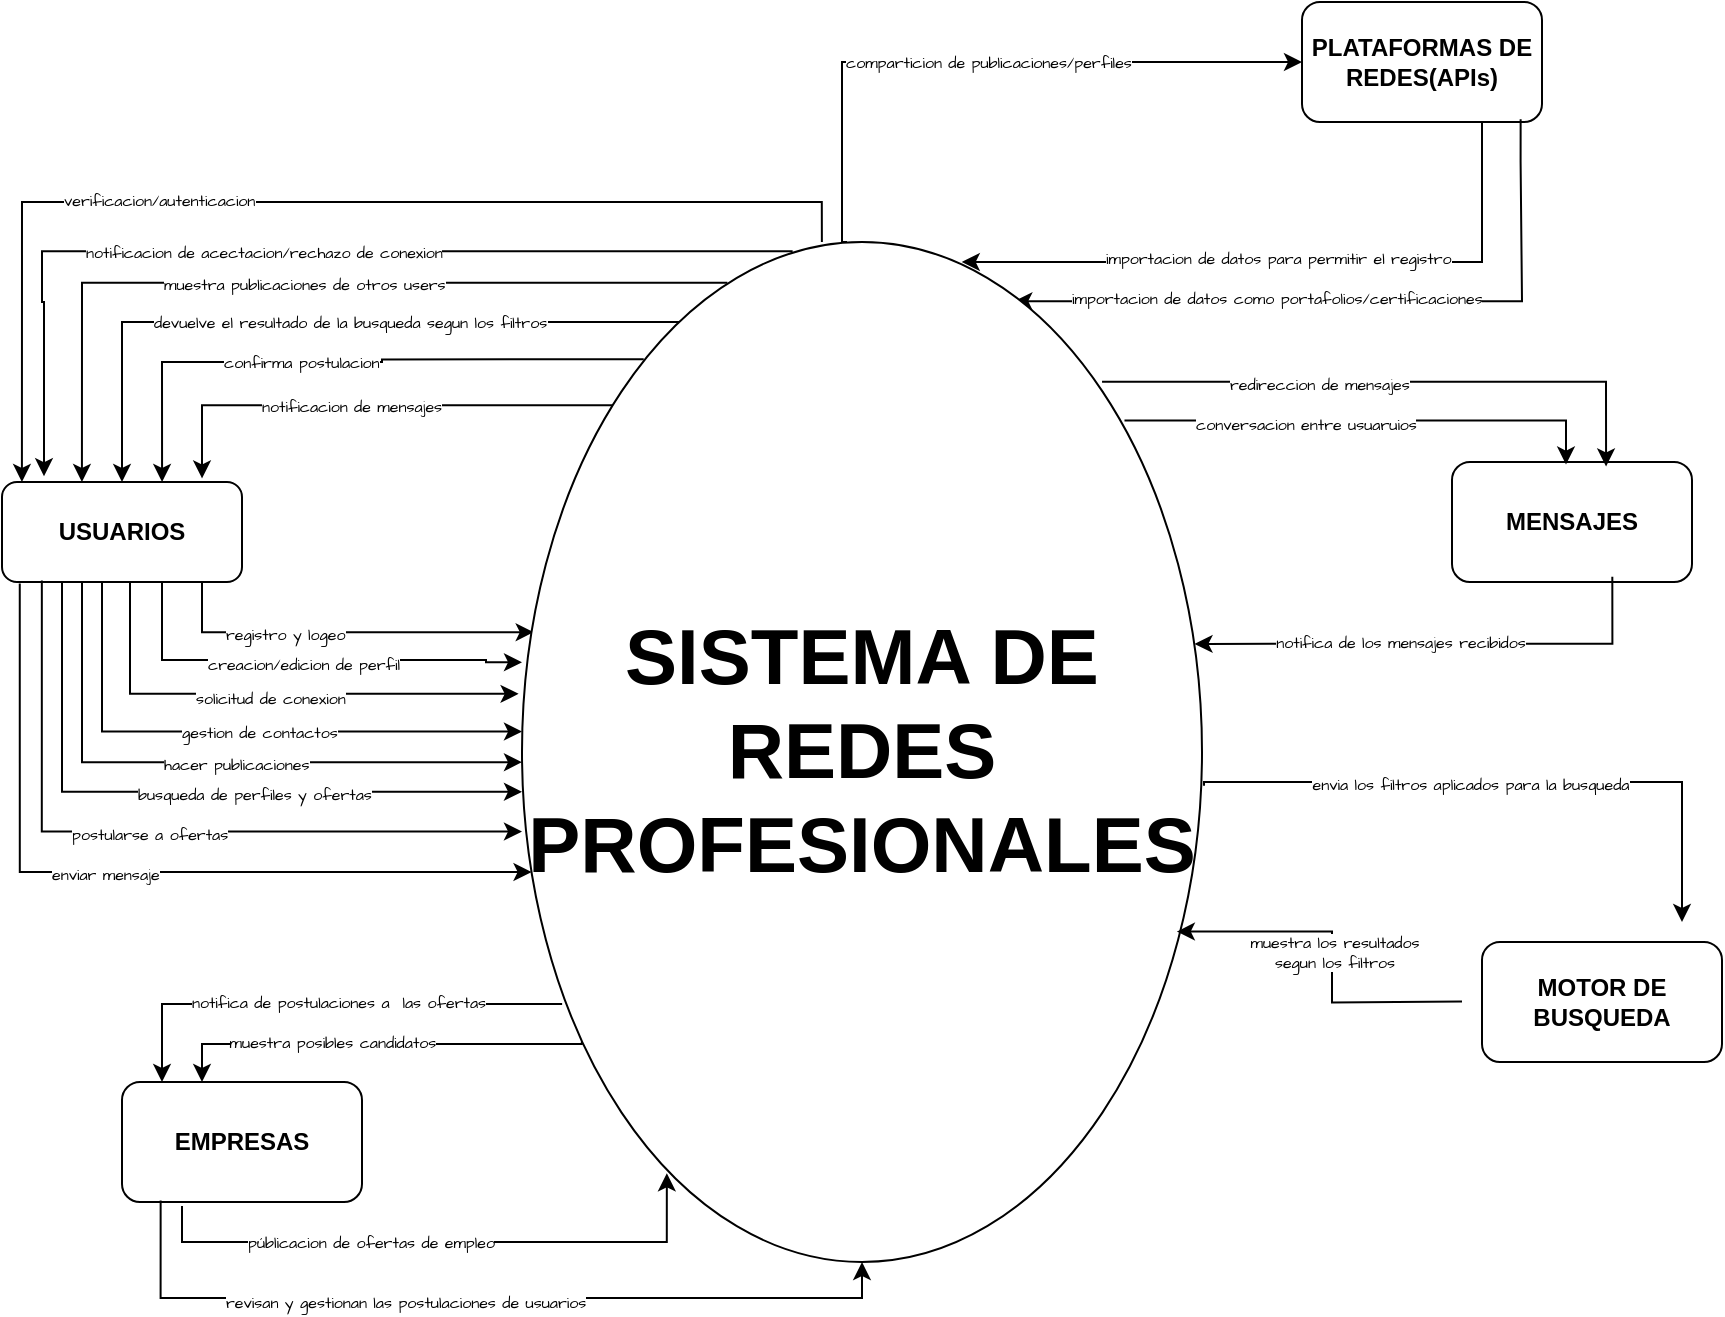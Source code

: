 <mxfile version="24.7.8">
  <diagram name="Página-1" id="K5WQDo86sfcIV-j8yQaw">
    <mxGraphModel dx="125" dy="534" grid="1" gridSize="10" guides="1" tooltips="1" connect="1" arrows="1" fold="1" page="0" pageScale="1" pageWidth="850" pageHeight="600" math="0" shadow="0">
      <root>
        <mxCell id="0" />
        <mxCell id="1" parent="0" />
        <mxCell id="BCOhU2G1JXM69rmLW3HZ-59" value="" style="edgeStyle=orthogonalEdgeStyle;rounded=0;hachureGap=4;orthogonalLoop=1;jettySize=auto;html=1;fontFamily=Architects Daughter;fontSource=https%3A%2F%2Ffonts.googleapis.com%2Fcss%3Ffamily%3DArchitects%2BDaughter;entryX=0.5;entryY=0;entryDx=0;entryDy=0;" edge="1" parent="1" source="BCOhU2G1JXM69rmLW3HZ-101" target="BCOhU2G1JXM69rmLW3HZ-5">
          <mxGeometry relative="1" as="geometry">
            <mxPoint x="740.32" y="460" as="sourcePoint" />
            <mxPoint x="500" y="530" as="targetPoint" />
            <Array as="points">
              <mxPoint x="500" y="460" />
            </Array>
          </mxGeometry>
        </mxCell>
        <mxCell id="BCOhU2G1JXM69rmLW3HZ-60" value="&lt;font style=&quot;font-size: 8px;&quot;&gt;devuelve el resultado de la busqueda segun los filtros&lt;/font&gt;" style="edgeLabel;html=1;align=left;verticalAlign=middle;resizable=0;points=[];sketch=1;hachureGap=4;jiggle=2;curveFitting=1;fontFamily=Architects Daughter;fontSource=https%3A%2F%2Ffonts.googleapis.com%2Fcss%3Ffamily%3DArchitects%2BDaughter;fontSize=8;" vertex="1" connectable="0" parent="BCOhU2G1JXM69rmLW3HZ-59">
          <mxGeometry x="0.162" y="-1" relative="1" as="geometry">
            <mxPoint x="-56" y="1" as="offset" />
          </mxGeometry>
        </mxCell>
        <mxCell id="BCOhU2G1JXM69rmLW3HZ-32" value="" style="edgeStyle=orthogonalEdgeStyle;rounded=0;hachureGap=4;orthogonalLoop=1;jettySize=auto;html=1;fontFamily=Architects Daughter;fontSource=https%3A%2F%2Ffonts.googleapis.com%2Fcss%3Ffamily%3DArchitects%2BDaughter;entryX=0.099;entryY=0.188;entryDx=0;entryDy=0;entryPerimeter=0;" edge="1" parent="1">
          <mxGeometry relative="1" as="geometry">
            <mxPoint x="550.02" y="580" as="sourcePoint" />
            <mxPoint x="705.86" y="615.08" as="targetPoint" />
            <Array as="points">
              <mxPoint x="540.02" y="580" />
              <mxPoint x="540.02" y="615" />
            </Array>
          </mxGeometry>
        </mxCell>
        <mxCell id="BCOhU2G1JXM69rmLW3HZ-37" value="&lt;div style=&quot;&quot;&gt;&lt;font style=&quot;font-size: 8px;&quot;&gt;registro y logeo&lt;/font&gt;&lt;/div&gt;" style="edgeLabel;html=1;align=left;verticalAlign=middle;resizable=0;points=[];sketch=1;hachureGap=4;jiggle=2;curveFitting=1;fontFamily=Architects Daughter;fontSource=https%3A%2F%2Ffonts.googleapis.com%2Fcss%3Ffamily%3DArchitects%2BDaughter;" vertex="1" connectable="0" parent="BCOhU2G1JXM69rmLW3HZ-32">
          <mxGeometry x="0.079" y="-1" relative="1" as="geometry">
            <mxPoint x="-59" y="-1" as="offset" />
          </mxGeometry>
        </mxCell>
        <mxCell id="BCOhU2G1JXM69rmLW3HZ-5" value="&lt;b&gt;USUARIOS&lt;/b&gt;" style="rounded=1;whiteSpace=wrap;html=1;" vertex="1" parent="1">
          <mxGeometry x="440" y="540" width="120" height="50" as="geometry" />
        </mxCell>
        <mxCell id="BCOhU2G1JXM69rmLW3HZ-6" value="&lt;b&gt;EMPRESAS&lt;/b&gt;" style="rounded=1;whiteSpace=wrap;html=1;" vertex="1" parent="1">
          <mxGeometry x="500" y="840" width="120" height="60" as="geometry" />
        </mxCell>
        <mxCell id="BCOhU2G1JXM69rmLW3HZ-7" value="&lt;b&gt;PLATAFORMAS DE REDES(APIs)&lt;/b&gt;" style="rounded=1;whiteSpace=wrap;html=1;" vertex="1" parent="1">
          <mxGeometry x="1090" y="300" width="120" height="60" as="geometry" />
        </mxCell>
        <mxCell id="BCOhU2G1JXM69rmLW3HZ-8" value="&lt;b&gt;MENSAJES&lt;/b&gt;" style="rounded=1;whiteSpace=wrap;html=1;" vertex="1" parent="1">
          <mxGeometry x="1165" y="530" width="120" height="60" as="geometry" />
        </mxCell>
        <mxCell id="BCOhU2G1JXM69rmLW3HZ-9" value="&lt;b&gt;MOTOR DE BUSQUEDA&lt;/b&gt;" style="rounded=1;whiteSpace=wrap;html=1;" vertex="1" parent="1">
          <mxGeometry x="1180" y="770" width="120" height="60" as="geometry" />
        </mxCell>
        <mxCell id="BCOhU2G1JXM69rmLW3HZ-38" value="" style="edgeStyle=orthogonalEdgeStyle;rounded=0;hachureGap=4;orthogonalLoop=1;jettySize=auto;html=1;fontFamily=Architects Daughter;fontSource=https%3A%2F%2Ffonts.googleapis.com%2Fcss%3Ffamily%3DArchitects%2BDaughter;entryX=0;entryY=0.412;entryDx=0;entryDy=0;entryPerimeter=0;" edge="1" parent="1" target="BCOhU2G1JXM69rmLW3HZ-101">
          <mxGeometry relative="1" as="geometry">
            <mxPoint x="520" y="590" as="sourcePoint" />
            <mxPoint x="681.92" y="630" as="targetPoint" />
            <Array as="points">
              <mxPoint x="520" y="629" />
              <mxPoint x="682" y="629" />
              <mxPoint x="682" y="630" />
            </Array>
          </mxGeometry>
        </mxCell>
        <mxCell id="BCOhU2G1JXM69rmLW3HZ-40" value="&lt;font style=&quot;font-size: 8px;&quot;&gt;creacion/edicion de perfil&lt;/font&gt;" style="edgeLabel;html=1;align=left;verticalAlign=middle;resizable=0;points=[];sketch=1;hachureGap=4;jiggle=2;curveFitting=1;fontFamily=Architects Daughter;fontSource=https%3A%2F%2Ffonts.googleapis.com%2Fcss%3Ffamily%3DArchitects%2BDaughter;" vertex="1" connectable="0" parent="BCOhU2G1JXM69rmLW3HZ-38">
          <mxGeometry x="0.159" y="-1" relative="1" as="geometry">
            <mxPoint x="-68" as="offset" />
          </mxGeometry>
        </mxCell>
        <mxCell id="BCOhU2G1JXM69rmLW3HZ-41" value="" style="edgeStyle=orthogonalEdgeStyle;rounded=0;hachureGap=4;orthogonalLoop=1;jettySize=auto;html=1;fontFamily=Architects Daughter;fontSource=https%3A%2F%2Ffonts.googleapis.com%2Fcss%3Ffamily%3DArchitects%2BDaughter;exitX=0.131;exitY=0.989;exitDx=0;exitDy=0;exitPerimeter=0;entryX=-0.005;entryY=0.443;entryDx=0;entryDy=0;entryPerimeter=0;" edge="1" parent="1" target="BCOhU2G1JXM69rmLW3HZ-101">
          <mxGeometry relative="1" as="geometry">
            <mxPoint x="500" y="590" as="sourcePoint" />
            <mxPoint x="690" y="646" as="targetPoint" />
            <Array as="points">
              <mxPoint x="504" y="590" />
              <mxPoint x="504" y="646" />
            </Array>
          </mxGeometry>
        </mxCell>
        <mxCell id="BCOhU2G1JXM69rmLW3HZ-44" value="&lt;font style=&quot;font-size: 8px;&quot;&gt;solicitud de conexion&lt;/font&gt;" style="edgeLabel;html=1;align=left;verticalAlign=middle;resizable=0;points=[];sketch=1;hachureGap=4;jiggle=2;curveFitting=1;fontFamily=Architects Daughter;fontSource=https%3A%2F%2Ffonts.googleapis.com%2Fcss%3Ffamily%3DArchitects%2BDaughter;" vertex="1" connectable="0" parent="BCOhU2G1JXM69rmLW3HZ-41">
          <mxGeometry x="0.249" y="-1" relative="1" as="geometry">
            <mxPoint x="-68" as="offset" />
          </mxGeometry>
        </mxCell>
        <mxCell id="BCOhU2G1JXM69rmLW3HZ-45" value="" style="edgeStyle=orthogonalEdgeStyle;rounded=0;hachureGap=4;orthogonalLoop=1;jettySize=auto;html=1;fontFamily=Architects Daughter;fontSource=https%3A%2F%2Ffonts.googleapis.com%2Fcss%3Ffamily%3DArchitects%2BDaughter;entryX=0;entryY=0.48;entryDx=0;entryDy=0;entryPerimeter=0;" edge="1" parent="1" target="BCOhU2G1JXM69rmLW3HZ-101">
          <mxGeometry relative="1" as="geometry">
            <mxPoint x="490" y="590" as="sourcePoint" />
            <mxPoint x="655.849" y="665.027" as="targetPoint" />
            <Array as="points">
              <mxPoint x="490" y="665" />
            </Array>
          </mxGeometry>
        </mxCell>
        <mxCell id="BCOhU2G1JXM69rmLW3HZ-47" value="&lt;font style=&quot;font-size: 8px;&quot;&gt;gestion de contactos&lt;/font&gt;" style="edgeLabel;html=1;align=left;verticalAlign=middle;resizable=0;points=[];sketch=1;hachureGap=4;jiggle=2;curveFitting=1;fontFamily=Architects Daughter;fontSource=https%3A%2F%2Ffonts.googleapis.com%2Fcss%3Ffamily%3DArchitects%2BDaughter;" vertex="1" connectable="0" parent="BCOhU2G1JXM69rmLW3HZ-45">
          <mxGeometry x="0.299" y="1" relative="1" as="geometry">
            <mxPoint x="-72" as="offset" />
          </mxGeometry>
        </mxCell>
        <mxCell id="BCOhU2G1JXM69rmLW3HZ-48" value="" style="edgeStyle=orthogonalEdgeStyle;rounded=0;hachureGap=4;orthogonalLoop=1;jettySize=auto;html=1;fontFamily=Architects Daughter;fontSource=https%3A%2F%2Ffonts.googleapis.com%2Fcss%3Ffamily%3DArchitects%2BDaughter;entryX=0;entryY=0.51;entryDx=0;entryDy=0;entryPerimeter=0;" edge="1" parent="1" target="BCOhU2G1JXM69rmLW3HZ-101">
          <mxGeometry relative="1" as="geometry">
            <mxPoint x="490" y="590" as="sourcePoint" />
            <mxPoint x="657.572" y="680.027" as="targetPoint" />
            <Array as="points">
              <mxPoint x="480" y="590" />
              <mxPoint x="480" y="680" />
            </Array>
          </mxGeometry>
        </mxCell>
        <mxCell id="BCOhU2G1JXM69rmLW3HZ-49" value="&lt;font style=&quot;font-size: 8px;&quot;&gt;hacer publicaciones&lt;/font&gt;" style="edgeLabel;html=1;align=left;verticalAlign=middle;resizable=0;points=[];sketch=1;hachureGap=4;jiggle=2;curveFitting=1;fontFamily=Architects Daughter;fontSource=https%3A%2F%2Ffonts.googleapis.com%2Fcss%3Ffamily%3DArchitects%2BDaughter;" vertex="1" connectable="0" parent="BCOhU2G1JXM69rmLW3HZ-48">
          <mxGeometry x="0.378" relative="1" as="geometry">
            <mxPoint x="-81" as="offset" />
          </mxGeometry>
        </mxCell>
        <mxCell id="BCOhU2G1JXM69rmLW3HZ-50" value="" style="edgeStyle=orthogonalEdgeStyle;rounded=0;hachureGap=4;orthogonalLoop=1;jettySize=auto;html=1;fontFamily=Architects Daughter;fontSource=https%3A%2F%2Ffonts.googleapis.com%2Fcss%3Ffamily%3DArchitects%2BDaughter;entryX=0;entryY=0.539;entryDx=0;entryDy=0;entryPerimeter=0;" edge="1" parent="1" target="BCOhU2G1JXM69rmLW3HZ-101">
          <mxGeometry relative="1" as="geometry">
            <mxPoint x="470" y="590" as="sourcePoint" />
            <mxPoint x="663.363" y="695.0" as="targetPoint" />
            <Array as="points">
              <mxPoint x="470" y="695" />
            </Array>
          </mxGeometry>
        </mxCell>
        <mxCell id="BCOhU2G1JXM69rmLW3HZ-51" value="&lt;font style=&quot;font-size: 8px;&quot;&gt;busqueda de perfiles y ofertas&lt;/font&gt;" style="edgeLabel;html=1;align=left;verticalAlign=middle;resizable=0;points=[];sketch=1;hachureGap=4;jiggle=2;curveFitting=1;fontFamily=Architects Daughter;fontSource=https%3A%2F%2Ffonts.googleapis.com%2Fcss%3Ffamily%3DArchitects%2BDaughter;" vertex="1" connectable="0" parent="BCOhU2G1JXM69rmLW3HZ-50">
          <mxGeometry x="0.397" relative="1" as="geometry">
            <mxPoint x="-93" as="offset" />
          </mxGeometry>
        </mxCell>
        <mxCell id="BCOhU2G1JXM69rmLW3HZ-61" value="" style="edgeStyle=orthogonalEdgeStyle;rounded=0;hachureGap=4;orthogonalLoop=1;jettySize=auto;html=1;fontFamily=Architects Daughter;fontSource=https%3A%2F%2Ffonts.googleapis.com%2Fcss%3Ffamily%3DArchitects%2BDaughter;endArrow=classic;endFill=1;entryX=0.837;entryY=-0.037;entryDx=0;entryDy=0;entryPerimeter=0;exitX=0.144;exitY=0.16;exitDx=0;exitDy=0;exitPerimeter=0;" edge="1" parent="1" source="BCOhU2G1JXM69rmLW3HZ-101" target="BCOhU2G1JXM69rmLW3HZ-5">
          <mxGeometry relative="1" as="geometry">
            <mxPoint x="730" y="500" as="sourcePoint" />
            <mxPoint x="540" y="530" as="targetPoint" />
            <Array as="points">
              <mxPoint x="540" y="502" />
              <mxPoint x="540" y="538" />
            </Array>
          </mxGeometry>
        </mxCell>
        <mxCell id="BCOhU2G1JXM69rmLW3HZ-62" value="notificacion de mensajes" style="edgeLabel;html=1;align=left;verticalAlign=middle;resizable=0;points=[];sketch=1;hachureGap=4;jiggle=2;curveFitting=1;fontFamily=Architects Daughter;fontSource=https%3A%2F%2Ffonts.googleapis.com%2Fcss%3Ffamily%3DArchitects%2BDaughter;fontSize=8;" vertex="1" connectable="0" parent="BCOhU2G1JXM69rmLW3HZ-61">
          <mxGeometry x="0.162" y="-1" relative="1" as="geometry">
            <mxPoint x="-38" y="1" as="offset" />
          </mxGeometry>
        </mxCell>
        <mxCell id="BCOhU2G1JXM69rmLW3HZ-52" value="" style="edgeStyle=orthogonalEdgeStyle;rounded=0;hachureGap=4;orthogonalLoop=1;jettySize=auto;html=1;fontFamily=Architects Daughter;fontSource=https%3A%2F%2Ffonts.googleapis.com%2Fcss%3Ffamily%3DArchitects%2BDaughter;entryX=0;entryY=0.578;entryDx=0;entryDy=0;entryPerimeter=0;exitX=0.166;exitY=0.984;exitDx=0;exitDy=0;exitPerimeter=0;" edge="1" parent="1" source="BCOhU2G1JXM69rmLW3HZ-5" target="BCOhU2G1JXM69rmLW3HZ-101">
          <mxGeometry relative="1" as="geometry">
            <mxPoint x="460" y="680" as="sourcePoint" />
            <mxPoint x="690" y="715" as="targetPoint" />
            <Array as="points">
              <mxPoint x="460" y="715" />
            </Array>
          </mxGeometry>
        </mxCell>
        <mxCell id="BCOhU2G1JXM69rmLW3HZ-55" value="postularse a ofertas" style="edgeLabel;html=1;align=left;verticalAlign=middle;resizable=0;points=[];sketch=1;hachureGap=4;jiggle=2;curveFitting=1;fontFamily=Architects Daughter;fontSource=https%3A%2F%2Ffonts.googleapis.com%2Fcss%3Ffamily%3DArchitects%2BDaughter;fontSize=8;" vertex="1" connectable="0" parent="BCOhU2G1JXM69rmLW3HZ-52">
          <mxGeometry x="0.162" y="-1" relative="1" as="geometry">
            <mxPoint x="-74" as="offset" />
          </mxGeometry>
        </mxCell>
        <mxCell id="BCOhU2G1JXM69rmLW3HZ-65" value="" style="edgeStyle=orthogonalEdgeStyle;rounded=0;hachureGap=4;orthogonalLoop=1;jettySize=auto;html=1;fontFamily=Architects Daughter;fontSource=https%3A%2F%2Ffonts.googleapis.com%2Fcss%3Ffamily%3DArchitects%2BDaughter;endArrow=classic;endFill=1;entryX=0.667;entryY=0;entryDx=0;entryDy=0;entryPerimeter=0;exitX=0.179;exitY=0.115;exitDx=0;exitDy=0;exitPerimeter=0;" edge="1" parent="1" source="BCOhU2G1JXM69rmLW3HZ-101" target="BCOhU2G1JXM69rmLW3HZ-5">
          <mxGeometry relative="1" as="geometry">
            <mxPoint x="700" y="480" as="sourcePoint" />
            <mxPoint x="520" y="510" as="targetPoint" />
            <Array as="points">
              <mxPoint x="630" y="479" />
              <mxPoint x="630" y="480" />
              <mxPoint x="520" y="480" />
            </Array>
          </mxGeometry>
        </mxCell>
        <mxCell id="BCOhU2G1JXM69rmLW3HZ-66" value="confirma postulacion" style="edgeLabel;html=1;align=left;verticalAlign=middle;resizable=0;points=[];sketch=1;hachureGap=4;jiggle=2;curveFitting=1;fontFamily=Architects Daughter;fontSource=https%3A%2F%2Ffonts.googleapis.com%2Fcss%3Ffamily%3DArchitects%2BDaughter;fontSize=8;" vertex="1" connectable="0" parent="BCOhU2G1JXM69rmLW3HZ-65">
          <mxGeometry x="0.162" y="-1" relative="1" as="geometry">
            <mxPoint x="-38" y="1" as="offset" />
          </mxGeometry>
        </mxCell>
        <mxCell id="BCOhU2G1JXM69rmLW3HZ-67" value="" style="edgeStyle=orthogonalEdgeStyle;rounded=0;hachureGap=4;orthogonalLoop=1;jettySize=auto;html=1;fontFamily=Architects Daughter;fontSource=https%3A%2F%2Ffonts.googleapis.com%2Fcss%3Ffamily%3DArchitects%2BDaughter;endArrow=classic;endFill=1;exitX=0.302;exitY=0.04;exitDx=0;exitDy=0;exitPerimeter=0;entryX=0.333;entryY=0;entryDx=0;entryDy=0;entryPerimeter=0;" edge="1" parent="1" source="BCOhU2G1JXM69rmLW3HZ-101" target="BCOhU2G1JXM69rmLW3HZ-5">
          <mxGeometry relative="1" as="geometry">
            <mxPoint x="660" y="440" as="sourcePoint" />
            <mxPoint x="480" y="530" as="targetPoint" />
            <Array as="points">
              <mxPoint x="480" y="440" />
            </Array>
          </mxGeometry>
        </mxCell>
        <mxCell id="BCOhU2G1JXM69rmLW3HZ-68" value="muestra publicaciones de otros users" style="edgeLabel;html=1;align=left;verticalAlign=middle;resizable=0;points=[];sketch=1;hachureGap=4;jiggle=2;curveFitting=1;fontFamily=Architects Daughter;fontSource=https%3A%2F%2Ffonts.googleapis.com%2Fcss%3Ffamily%3DArchitects%2BDaughter;fontSize=8;" vertex="1" connectable="0" parent="BCOhU2G1JXM69rmLW3HZ-67">
          <mxGeometry x="0.162" y="-1" relative="1" as="geometry">
            <mxPoint x="-38" y="1" as="offset" />
          </mxGeometry>
        </mxCell>
        <mxCell id="BCOhU2G1JXM69rmLW3HZ-69" value="" style="edgeStyle=orthogonalEdgeStyle;rounded=0;hachureGap=4;orthogonalLoop=1;jettySize=auto;html=1;fontFamily=Architects Daughter;fontSource=https%3A%2F%2Ffonts.googleapis.com%2Fcss%3Ffamily%3DArchitects%2BDaughter;endArrow=classic;endFill=1;exitX=0.398;exitY=0.009;exitDx=0;exitDy=0;exitPerimeter=0;entryX=0.175;entryY=-0.058;entryDx=0;entryDy=0;entryPerimeter=0;" edge="1" parent="1" source="BCOhU2G1JXM69rmLW3HZ-101" target="BCOhU2G1JXM69rmLW3HZ-5">
          <mxGeometry relative="1" as="geometry">
            <mxPoint x="680" y="420" as="sourcePoint" />
            <mxPoint x="460" y="450" as="targetPoint" />
            <Array as="points">
              <mxPoint x="460" y="425" />
              <mxPoint x="460" y="450" />
              <mxPoint x="461" y="450" />
            </Array>
          </mxGeometry>
        </mxCell>
        <mxCell id="BCOhU2G1JXM69rmLW3HZ-70" value="notificacion de acectacion/rechazo de conexion" style="edgeLabel;html=1;align=left;verticalAlign=middle;resizable=0;points=[];sketch=1;hachureGap=4;jiggle=2;curveFitting=1;fontFamily=Architects Daughter;fontSource=https%3A%2F%2Ffonts.googleapis.com%2Fcss%3Ffamily%3DArchitects%2BDaughter;fontSize=8;" vertex="1" connectable="0" parent="BCOhU2G1JXM69rmLW3HZ-69">
          <mxGeometry x="0.162" y="-1" relative="1" as="geometry">
            <mxPoint x="-71" y="1" as="offset" />
          </mxGeometry>
        </mxCell>
        <mxCell id="BCOhU2G1JXM69rmLW3HZ-71" value="" style="edgeStyle=orthogonalEdgeStyle;rounded=0;hachureGap=4;orthogonalLoop=1;jettySize=auto;html=1;fontFamily=Architects Daughter;fontSource=https%3A%2F%2Ffonts.googleapis.com%2Fcss%3Ffamily%3DArchitects%2BDaughter;endArrow=classic;endFill=1;entryX=0.083;entryY=0;entryDx=0;entryDy=0;entryPerimeter=0;exitX=0.441;exitY=0;exitDx=0;exitDy=0;exitPerimeter=0;" edge="1" parent="1" source="BCOhU2G1JXM69rmLW3HZ-101" target="BCOhU2G1JXM69rmLW3HZ-5">
          <mxGeometry relative="1" as="geometry">
            <mxPoint x="770" y="410" as="sourcePoint" />
            <mxPoint x="450" y="530" as="targetPoint" />
          </mxGeometry>
        </mxCell>
        <mxCell id="BCOhU2G1JXM69rmLW3HZ-72" value="verificacion/autenticacion" style="edgeLabel;html=1;align=left;verticalAlign=middle;resizable=0;points=[];sketch=1;hachureGap=4;jiggle=2;curveFitting=1;fontFamily=Architects Daughter;fontSource=https%3A%2F%2Ffonts.googleapis.com%2Fcss%3Ffamily%3DArchitects%2BDaughter;fontSize=8;" vertex="1" connectable="0" parent="BCOhU2G1JXM69rmLW3HZ-71">
          <mxGeometry x="0.162" y="-1" relative="1" as="geometry">
            <mxPoint x="-75" as="offset" />
          </mxGeometry>
        </mxCell>
        <mxCell id="BCOhU2G1JXM69rmLW3HZ-74" value="" style="edgeStyle=orthogonalEdgeStyle;rounded=0;hachureGap=4;orthogonalLoop=1;jettySize=auto;html=1;fontFamily=Architects Daughter;fontSource=https%3A%2F%2Ffonts.googleapis.com%2Fcss%3Ffamily%3DArchitects%2BDaughter;endArrow=classic;endFill=1;exitX=0.059;exitY=0.747;exitDx=0;exitDy=0;exitPerimeter=0;" edge="1" parent="1" source="BCOhU2G1JXM69rmLW3HZ-101">
          <mxGeometry relative="1" as="geometry">
            <mxPoint x="700" y="800" as="sourcePoint" />
            <mxPoint x="520" y="840" as="targetPoint" />
            <Array as="points">
              <mxPoint x="520" y="801" />
            </Array>
          </mxGeometry>
        </mxCell>
        <mxCell id="BCOhU2G1JXM69rmLW3HZ-75" value="&lt;font style=&quot;font-size: 8px;&quot;&gt;notifica de postulaciones a&amp;nbsp; las ofertas&lt;/font&gt;" style="edgeLabel;html=1;align=center;verticalAlign=middle;resizable=0;points=[];sketch=1;hachureGap=4;jiggle=2;curveFitting=1;fontFamily=Architects Daughter;fontSource=https%3A%2F%2Ffonts.googleapis.com%2Fcss%3Ffamily%3DArchitects%2BDaughter;fontSize=8;" vertex="1" connectable="0" parent="BCOhU2G1JXM69rmLW3HZ-74">
          <mxGeometry x="0.162" y="-1" relative="1" as="geometry">
            <mxPoint x="27" as="offset" />
          </mxGeometry>
        </mxCell>
        <mxCell id="BCOhU2G1JXM69rmLW3HZ-76" value="" style="edgeStyle=orthogonalEdgeStyle;rounded=0;hachureGap=4;orthogonalLoop=1;jettySize=auto;html=1;fontFamily=Architects Daughter;fontSource=https%3A%2F%2Ffonts.googleapis.com%2Fcss%3Ffamily%3DArchitects%2BDaughter;endArrow=classic;endFill=1;exitX=0.088;exitY=0.784;exitDx=0;exitDy=0;exitPerimeter=0;" edge="1" parent="1" source="BCOhU2G1JXM69rmLW3HZ-101">
          <mxGeometry relative="1" as="geometry">
            <mxPoint x="720" y="820" as="sourcePoint" />
            <mxPoint x="540" y="840" as="targetPoint" />
            <Array as="points">
              <mxPoint x="730" y="821" />
              <mxPoint x="540" y="821" />
            </Array>
          </mxGeometry>
        </mxCell>
        <mxCell id="BCOhU2G1JXM69rmLW3HZ-77" value="muestra posibles candidatos" style="edgeLabel;html=1;align=center;verticalAlign=middle;resizable=0;points=[];sketch=1;hachureGap=4;jiggle=2;curveFitting=1;fontFamily=Architects Daughter;fontSource=https%3A%2F%2Ffonts.googleapis.com%2Fcss%3Ffamily%3DArchitects%2BDaughter;fontSize=8;" vertex="1" connectable="0" parent="BCOhU2G1JXM69rmLW3HZ-76">
          <mxGeometry x="0.162" y="-1" relative="1" as="geometry">
            <mxPoint x="-4" as="offset" />
          </mxGeometry>
        </mxCell>
        <mxCell id="BCOhU2G1JXM69rmLW3HZ-82" value="" style="edgeStyle=orthogonalEdgeStyle;rounded=0;hachureGap=4;orthogonalLoop=1;jettySize=auto;html=1;fontFamily=Architects Daughter;fontSource=https%3A%2F%2Ffonts.googleapis.com%2Fcss%3Ffamily%3DArchitects%2BDaughter;endArrow=classic;endFill=1;entryX=0.213;entryY=0.913;entryDx=0;entryDy=0;entryPerimeter=0;" edge="1" parent="1" target="BCOhU2G1JXM69rmLW3HZ-101">
          <mxGeometry relative="1" as="geometry">
            <mxPoint x="530" y="902" as="sourcePoint" />
            <mxPoint x="730" y="920" as="targetPoint" />
            <Array as="points">
              <mxPoint x="530" y="920" />
              <mxPoint x="772" y="920" />
            </Array>
          </mxGeometry>
        </mxCell>
        <mxCell id="BCOhU2G1JXM69rmLW3HZ-83" value="públicacion de ofertas de empleo" style="edgeLabel;html=1;align=left;verticalAlign=middle;resizable=0;points=[];sketch=1;hachureGap=4;jiggle=2;curveFitting=1;fontFamily=Architects Daughter;fontSource=https%3A%2F%2Ffonts.googleapis.com%2Fcss%3Ffamily%3DArchitects%2BDaughter;fontSize=8;" vertex="1" connectable="0" parent="BCOhU2G1JXM69rmLW3HZ-82">
          <mxGeometry x="0.162" y="-1" relative="1" as="geometry">
            <mxPoint x="-123" y="-1" as="offset" />
          </mxGeometry>
        </mxCell>
        <mxCell id="BCOhU2G1JXM69rmLW3HZ-90" value="" style="edgeStyle=orthogonalEdgeStyle;rounded=0;hachureGap=4;orthogonalLoop=1;jettySize=auto;html=1;fontFamily=Architects Daughter;fontSource=https%3A%2F%2Ffonts.googleapis.com%2Fcss%3Ffamily%3DArchitects%2BDaughter;endArrow=classic;endFill=1;entryX=0;entryY=0.333;entryDx=0;entryDy=0;entryPerimeter=0;exitX=0.478;exitY=0;exitDx=0;exitDy=0;exitPerimeter=0;" edge="1" parent="1" source="BCOhU2G1JXM69rmLW3HZ-101">
          <mxGeometry relative="1" as="geometry">
            <mxPoint x="860" y="400" as="sourcePoint" />
            <mxPoint x="1090" y="330" as="targetPoint" />
            <Array as="points">
              <mxPoint x="860" y="420" />
              <mxPoint x="860" y="330" />
            </Array>
          </mxGeometry>
        </mxCell>
        <mxCell id="BCOhU2G1JXM69rmLW3HZ-94" value="comparticion de publicaciones/perfiles" style="edgeLabel;html=1;align=left;verticalAlign=middle;resizable=0;points=[];sketch=1;hachureGap=4;jiggle=2;curveFitting=1;fontFamily=Architects Daughter;fontSource=https%3A%2F%2Ffonts.googleapis.com%2Fcss%3Ffamily%3DArchitects%2BDaughter;fontSize=8;" vertex="1" connectable="0" parent="BCOhU2G1JXM69rmLW3HZ-90">
          <mxGeometry x="0.042" y="-1" relative="1" as="geometry">
            <mxPoint x="-75" y="-1" as="offset" />
          </mxGeometry>
        </mxCell>
        <mxCell id="BCOhU2G1JXM69rmLW3HZ-97" value="" style="edgeStyle=orthogonalEdgeStyle;rounded=0;hachureGap=4;orthogonalLoop=1;jettySize=auto;html=1;fontFamily=Architects Daughter;fontSource=https%3A%2F%2Ffonts.googleapis.com%2Fcss%3Ffamily%3DArchitects%2BDaughter;endArrow=classic;endFill=1;" edge="1" parent="1">
          <mxGeometry relative="1" as="geometry">
            <mxPoint x="1180" y="360" as="sourcePoint" />
            <mxPoint x="919.881" y="430.0" as="targetPoint" />
            <Array as="points">
              <mxPoint x="1180" y="360" />
              <mxPoint x="1180" y="430" />
            </Array>
          </mxGeometry>
        </mxCell>
        <mxCell id="BCOhU2G1JXM69rmLW3HZ-98" value="importacion de datos para permitir el registro" style="edgeLabel;html=1;align=left;verticalAlign=middle;resizable=0;points=[];sketch=1;hachureGap=4;jiggle=2;curveFitting=1;fontFamily=Architects Daughter;fontSource=https%3A%2F%2Ffonts.googleapis.com%2Fcss%3Ffamily%3DArchitects%2BDaughter;fontSize=8;" vertex="1" connectable="0" parent="BCOhU2G1JXM69rmLW3HZ-97">
          <mxGeometry x="0.042" y="-1" relative="1" as="geometry">
            <mxPoint x="-88" y="-1" as="offset" />
          </mxGeometry>
        </mxCell>
        <mxCell id="BCOhU2G1JXM69rmLW3HZ-99" value="" style="edgeStyle=orthogonalEdgeStyle;rounded=0;hachureGap=4;orthogonalLoop=1;jettySize=auto;html=1;fontFamily=Architects Daughter;fontSource=https%3A%2F%2Ffonts.googleapis.com%2Fcss%3Ffamily%3DArchitects%2BDaughter;endArrow=classic;endFill=1;exitX=0.911;exitY=0.978;exitDx=0;exitDy=0;exitPerimeter=0;entryX=0.724;entryY=0.058;entryDx=0;entryDy=0;entryPerimeter=0;" edge="1" parent="1" source="BCOhU2G1JXM69rmLW3HZ-7" target="BCOhU2G1JXM69rmLW3HZ-101">
          <mxGeometry relative="1" as="geometry">
            <mxPoint x="1200" y="380" as="sourcePoint" />
            <mxPoint x="960.602" y="450.0" as="targetPoint" />
            <Array as="points">
              <mxPoint x="1199" y="380" />
              <mxPoint x="1200" y="380" />
              <mxPoint x="1200" y="450" />
            </Array>
          </mxGeometry>
        </mxCell>
        <mxCell id="BCOhU2G1JXM69rmLW3HZ-100" value="importacion de datos como portafolios/certificaciones" style="edgeLabel;html=1;align=left;verticalAlign=middle;resizable=0;points=[];sketch=1;hachureGap=4;jiggle=2;curveFitting=1;fontFamily=Architects Daughter;fontSource=https%3A%2F%2Ffonts.googleapis.com%2Fcss%3Ffamily%3DArchitects%2BDaughter;fontSize=8;" vertex="1" connectable="0" parent="BCOhU2G1JXM69rmLW3HZ-99">
          <mxGeometry x="0.042" y="-1" relative="1" as="geometry">
            <mxPoint x="-139" y="-1" as="offset" />
          </mxGeometry>
        </mxCell>
        <mxCell id="BCOhU2G1JXM69rmLW3HZ-101" value="&lt;h1&gt;&lt;font size=&quot;1&quot; face=&quot;Helvetica&quot; style=&quot;&quot;&gt;&lt;b style=&quot;font-size: 39px;&quot;&gt;SISTEMA DE REDES PROFESIONALES&lt;/b&gt;&lt;/font&gt;&lt;/h1&gt;" style="ellipse;whiteSpace=wrap;html=1;hachureGap=4;fontFamily=Architects Daughter;fontSource=https%3A%2F%2Ffonts.googleapis.com%2Fcss%3Ffamily%3DArchitects%2BDaughter;" vertex="1" parent="1">
          <mxGeometry x="700" y="420" width="340" height="510" as="geometry" />
        </mxCell>
        <mxCell id="BCOhU2G1JXM69rmLW3HZ-106" value="" style="edgeStyle=orthogonalEdgeStyle;rounded=0;hachureGap=4;orthogonalLoop=1;jettySize=auto;html=1;fontFamily=Architects Daughter;fontSource=https%3A%2F%2Ffonts.googleapis.com%2Fcss%3Ffamily%3DArchitects%2BDaughter;endArrow=classic;endFill=1;entryX=0.471;entryY=0.022;entryDx=0;entryDy=0;entryPerimeter=0;exitX=0.886;exitY=0.175;exitDx=0;exitDy=0;exitPerimeter=0;" edge="1" parent="1" source="BCOhU2G1JXM69rmLW3HZ-101" target="BCOhU2G1JXM69rmLW3HZ-8">
          <mxGeometry relative="1" as="geometry">
            <mxPoint x="1015" y="510" as="sourcePoint" />
            <mxPoint x="1275" y="440" as="targetPoint" />
            <Array as="points">
              <mxPoint x="1222" y="509" />
              <mxPoint x="1222" y="531" />
            </Array>
          </mxGeometry>
        </mxCell>
        <mxCell id="BCOhU2G1JXM69rmLW3HZ-108" value="&lt;span style=&quot;font-size: 8px;&quot;&gt;conversacion entre usuaruios&lt;/span&gt;" style="edgeLabel;html=1;align=left;verticalAlign=middle;resizable=0;points=[];sketch=1;hachureGap=4;jiggle=2;curveFitting=1;fontFamily=Architects Daughter;fontSource=https%3A%2F%2Ffonts.googleapis.com%2Fcss%3Ffamily%3DArchitects%2BDaughter;" vertex="1" connectable="0" parent="BCOhU2G1JXM69rmLW3HZ-106">
          <mxGeometry x="0.083" relative="1" as="geometry">
            <mxPoint x="-98" as="offset" />
          </mxGeometry>
        </mxCell>
        <mxCell id="BCOhU2G1JXM69rmLW3HZ-124" value="" style="edgeStyle=orthogonalEdgeStyle;rounded=0;hachureGap=4;orthogonalLoop=1;jettySize=auto;html=1;fontFamily=Architects Daughter;fontSource=https%3A%2F%2Ffonts.googleapis.com%2Fcss%3Ffamily%3DArchitects%2BDaughter;exitX=0.074;exitY=1.016;exitDx=0;exitDy=0;exitPerimeter=0;" edge="1" parent="1" source="BCOhU2G1JXM69rmLW3HZ-5" target="BCOhU2G1JXM69rmLW3HZ-101">
          <mxGeometry relative="1" as="geometry">
            <mxPoint x="450" y="700" as="sourcePoint" />
            <mxPoint x="620" y="735" as="targetPoint" />
            <Array as="points">
              <mxPoint x="449" y="735" />
            </Array>
          </mxGeometry>
        </mxCell>
        <mxCell id="BCOhU2G1JXM69rmLW3HZ-125" value="enviar mensaje" style="edgeLabel;html=1;align=left;verticalAlign=middle;resizable=0;points=[];sketch=1;hachureGap=4;jiggle=2;curveFitting=1;fontFamily=Architects Daughter;fontSource=https%3A%2F%2Ffonts.googleapis.com%2Fcss%3Ffamily%3DArchitects%2BDaughter;fontSize=8;" vertex="1" connectable="0" parent="BCOhU2G1JXM69rmLW3HZ-124">
          <mxGeometry x="0.162" y="-1" relative="1" as="geometry">
            <mxPoint x="-74" as="offset" />
          </mxGeometry>
        </mxCell>
        <mxCell id="BCOhU2G1JXM69rmLW3HZ-126" value="" style="edgeStyle=orthogonalEdgeStyle;rounded=0;hachureGap=4;orthogonalLoop=1;jettySize=auto;html=1;fontFamily=Architects Daughter;fontSource=https%3A%2F%2Ffonts.googleapis.com%2Fcss%3Ffamily%3DArchitects%2BDaughter;endArrow=classic;endFill=1;entryX=0.642;entryY=0.037;entryDx=0;entryDy=0;entryPerimeter=0;exitX=0.853;exitY=0.137;exitDx=0;exitDy=0;exitPerimeter=0;" edge="1" parent="1" source="BCOhU2G1JXM69rmLW3HZ-101" target="BCOhU2G1JXM69rmLW3HZ-8">
          <mxGeometry relative="1" as="geometry">
            <mxPoint x="1035" y="490" as="sourcePoint" />
            <mxPoint x="1242" y="511" as="targetPoint" />
            <Array as="points">
              <mxPoint x="1242" y="490" />
            </Array>
          </mxGeometry>
        </mxCell>
        <mxCell id="BCOhU2G1JXM69rmLW3HZ-127" value="&lt;span style=&quot;font-size: 8px;&quot;&gt;redireccion de mensajes&lt;/span&gt;" style="edgeLabel;html=1;align=left;verticalAlign=middle;resizable=0;points=[];sketch=1;hachureGap=4;jiggle=2;curveFitting=1;fontFamily=Architects Daughter;fontSource=https%3A%2F%2Ffonts.googleapis.com%2Fcss%3Ffamily%3DArchitects%2BDaughter;" vertex="1" connectable="0" parent="BCOhU2G1JXM69rmLW3HZ-126">
          <mxGeometry x="0.083" relative="1" as="geometry">
            <mxPoint x="-98" as="offset" />
          </mxGeometry>
        </mxCell>
        <mxCell id="BCOhU2G1JXM69rmLW3HZ-128" value="" style="edgeStyle=orthogonalEdgeStyle;rounded=0;hachureGap=4;orthogonalLoop=1;jettySize=auto;html=1;fontFamily=Architects Daughter;fontSource=https%3A%2F%2Ffonts.googleapis.com%2Fcss%3Ffamily%3DArchitects%2BDaughter;endArrow=classic;endFill=1;exitX=0.668;exitY=0.956;exitDx=0;exitDy=0;exitPerimeter=0;entryX=0.989;entryY=0.394;entryDx=0;entryDy=0;entryPerimeter=0;" edge="1" parent="1" source="BCOhU2G1JXM69rmLW3HZ-8" target="BCOhU2G1JXM69rmLW3HZ-101">
          <mxGeometry relative="1" as="geometry">
            <mxPoint x="1245" y="592" as="sourcePoint" />
            <mxPoint x="1045" y="620" as="targetPoint" />
            <Array as="points">
              <mxPoint x="1245" y="621" />
            </Array>
          </mxGeometry>
        </mxCell>
        <mxCell id="BCOhU2G1JXM69rmLW3HZ-129" value="&lt;div&gt;&lt;br&gt;&lt;/div&gt;" style="edgeLabel;html=1;align=center;verticalAlign=middle;resizable=0;points=[];sketch=1;hachureGap=4;jiggle=2;curveFitting=1;fontFamily=Architects Daughter;fontSource=https%3A%2F%2Ffonts.googleapis.com%2Fcss%3Ffamily%3DArchitects%2BDaughter;" vertex="1" connectable="0" parent="BCOhU2G1JXM69rmLW3HZ-128">
          <mxGeometry x="0.09" relative="1" as="geometry">
            <mxPoint x="4" as="offset" />
          </mxGeometry>
        </mxCell>
        <mxCell id="BCOhU2G1JXM69rmLW3HZ-130" value="notifica de los mensajes recibidos" style="edgeLabel;html=1;align=center;verticalAlign=middle;resizable=0;points=[];sketch=1;hachureGap=4;jiggle=2;curveFitting=1;fontFamily=Architects Daughter;fontSource=https%3A%2F%2Ffonts.googleapis.com%2Fcss%3Ffamily%3DArchitects%2BDaughter;fontSize=8;" vertex="1" connectable="0" parent="BCOhU2G1JXM69rmLW3HZ-128">
          <mxGeometry x="0.155" y="-1" relative="1" as="geometry">
            <mxPoint as="offset" />
          </mxGeometry>
        </mxCell>
        <mxCell id="BCOhU2G1JXM69rmLW3HZ-133" value="" style="edgeStyle=orthogonalEdgeStyle;rounded=0;hachureGap=4;orthogonalLoop=1;jettySize=auto;html=1;fontFamily=Architects Daughter;fontSource=https%3A%2F%2Ffonts.googleapis.com%2Fcss%3Ffamily%3DArchitects%2BDaughter;endArrow=classic;endFill=1;exitX=1.003;exitY=0.533;exitDx=0;exitDy=0;exitPerimeter=0;" edge="1" parent="1" source="BCOhU2G1JXM69rmLW3HZ-101">
          <mxGeometry relative="1" as="geometry">
            <mxPoint x="1050" y="730" as="sourcePoint" />
            <mxPoint x="1280" y="760" as="targetPoint" />
            <Array as="points">
              <mxPoint x="1041" y="690" />
              <mxPoint x="1280" y="690" />
            </Array>
          </mxGeometry>
        </mxCell>
        <mxCell id="BCOhU2G1JXM69rmLW3HZ-134" value="&lt;div&gt;&lt;br&gt;&lt;/div&gt;" style="edgeLabel;html=1;align=center;verticalAlign=middle;resizable=0;points=[];sketch=1;hachureGap=4;jiggle=2;curveFitting=1;fontFamily=Architects Daughter;fontSource=https%3A%2F%2Ffonts.googleapis.com%2Fcss%3Ffamily%3DArchitects%2BDaughter;" vertex="1" connectable="0" parent="BCOhU2G1JXM69rmLW3HZ-133">
          <mxGeometry x="0.09" relative="1" as="geometry">
            <mxPoint x="4" as="offset" />
          </mxGeometry>
        </mxCell>
        <mxCell id="BCOhU2G1JXM69rmLW3HZ-135" value="&lt;span style=&quot;font-size: 8px;&quot;&gt;envia los filtros aplicados para la busqueda&lt;/span&gt;" style="edgeLabel;html=1;align=center;verticalAlign=middle;resizable=0;points=[];sketch=1;hachureGap=4;jiggle=2;curveFitting=1;fontFamily=Architects Daughter;fontSource=https%3A%2F%2Ffonts.googleapis.com%2Fcss%3Ffamily%3DArchitects%2BDaughter;" vertex="1" connectable="0" parent="BCOhU2G1JXM69rmLW3HZ-133">
          <mxGeometry x="0.011" relative="1" as="geometry">
            <mxPoint x="-22" as="offset" />
          </mxGeometry>
        </mxCell>
        <mxCell id="BCOhU2G1JXM69rmLW3HZ-136" value="" style="edgeStyle=orthogonalEdgeStyle;rounded=0;hachureGap=4;orthogonalLoop=1;jettySize=auto;html=1;fontFamily=Architects Daughter;fontSource=https%3A%2F%2Ffonts.googleapis.com%2Fcss%3Ffamily%3DArchitects%2BDaughter;endArrow=classic;endFill=1;entryX=0.963;entryY=0.676;entryDx=0;entryDy=0;entryPerimeter=0;" edge="1" parent="1" target="BCOhU2G1JXM69rmLW3HZ-101">
          <mxGeometry relative="1" as="geometry">
            <mxPoint x="1170" y="799.74" as="sourcePoint" />
            <mxPoint x="1040" y="800" as="targetPoint" />
            <Array as="points" />
          </mxGeometry>
        </mxCell>
        <mxCell id="BCOhU2G1JXM69rmLW3HZ-137" value="&lt;div&gt;&lt;br&gt;&lt;/div&gt;" style="edgeLabel;html=1;align=center;verticalAlign=middle;resizable=0;points=[];sketch=1;hachureGap=4;jiggle=2;curveFitting=1;fontFamily=Architects Daughter;fontSource=https%3A%2F%2Ffonts.googleapis.com%2Fcss%3Ffamily%3DArchitects%2BDaughter;" vertex="1" connectable="0" parent="BCOhU2G1JXM69rmLW3HZ-136">
          <mxGeometry x="0.09" relative="1" as="geometry">
            <mxPoint x="4" as="offset" />
          </mxGeometry>
        </mxCell>
        <mxCell id="BCOhU2G1JXM69rmLW3HZ-138" value="muestra los resultados&lt;div&gt;segun los filtros&lt;/div&gt;" style="edgeLabel;html=1;align=center;verticalAlign=middle;resizable=0;points=[];sketch=1;hachureGap=4;jiggle=2;curveFitting=1;fontFamily=Architects Daughter;fontSource=https%3A%2F%2Ffonts.googleapis.com%2Fcss%3Ffamily%3DArchitects%2BDaughter;fontSize=8;" vertex="1" connectable="0" parent="BCOhU2G1JXM69rmLW3HZ-136">
          <mxGeometry x="0.014" y="-1" relative="1" as="geometry">
            <mxPoint as="offset" />
          </mxGeometry>
        </mxCell>
        <mxCell id="BCOhU2G1JXM69rmLW3HZ-139" value="" style="edgeStyle=orthogonalEdgeStyle;rounded=0;hachureGap=4;orthogonalLoop=1;jettySize=auto;html=1;fontFamily=Architects Daughter;fontSource=https://fonts.googleapis.com/css?family=Architects+Daughter;endArrow=classic;endFill=1;exitX=0.161;exitY=0.987;exitDx=0;exitDy=0;exitPerimeter=0;" edge="1" parent="1" source="BCOhU2G1JXM69rmLW3HZ-6" target="BCOhU2G1JXM69rmLW3HZ-101">
          <mxGeometry relative="1" as="geometry">
            <mxPoint x="520" y="910" as="sourcePoint" />
            <mxPoint x="720" y="948" as="targetPoint" />
            <Array as="points">
              <mxPoint x="519" y="948" />
              <mxPoint x="870" y="948" />
            </Array>
          </mxGeometry>
        </mxCell>
        <mxCell id="BCOhU2G1JXM69rmLW3HZ-140" value="revisan y gestionan las postulaciones de usuarios" style="edgeLabel;html=1;align=left;verticalAlign=middle;resizable=0;points=[];sketch=1;hachureGap=4;jiggle=2;curveFitting=1;fontFamily=Architects Daughter;fontSource=https://fonts.googleapis.com/css?family=Architects+Daughter;fontSize=8;" vertex="1" connectable="0" parent="BCOhU2G1JXM69rmLW3HZ-139">
          <mxGeometry x="0.162" y="-1" relative="1" as="geometry">
            <mxPoint x="-163" y="1" as="offset" />
          </mxGeometry>
        </mxCell>
      </root>
    </mxGraphModel>
  </diagram>
</mxfile>
